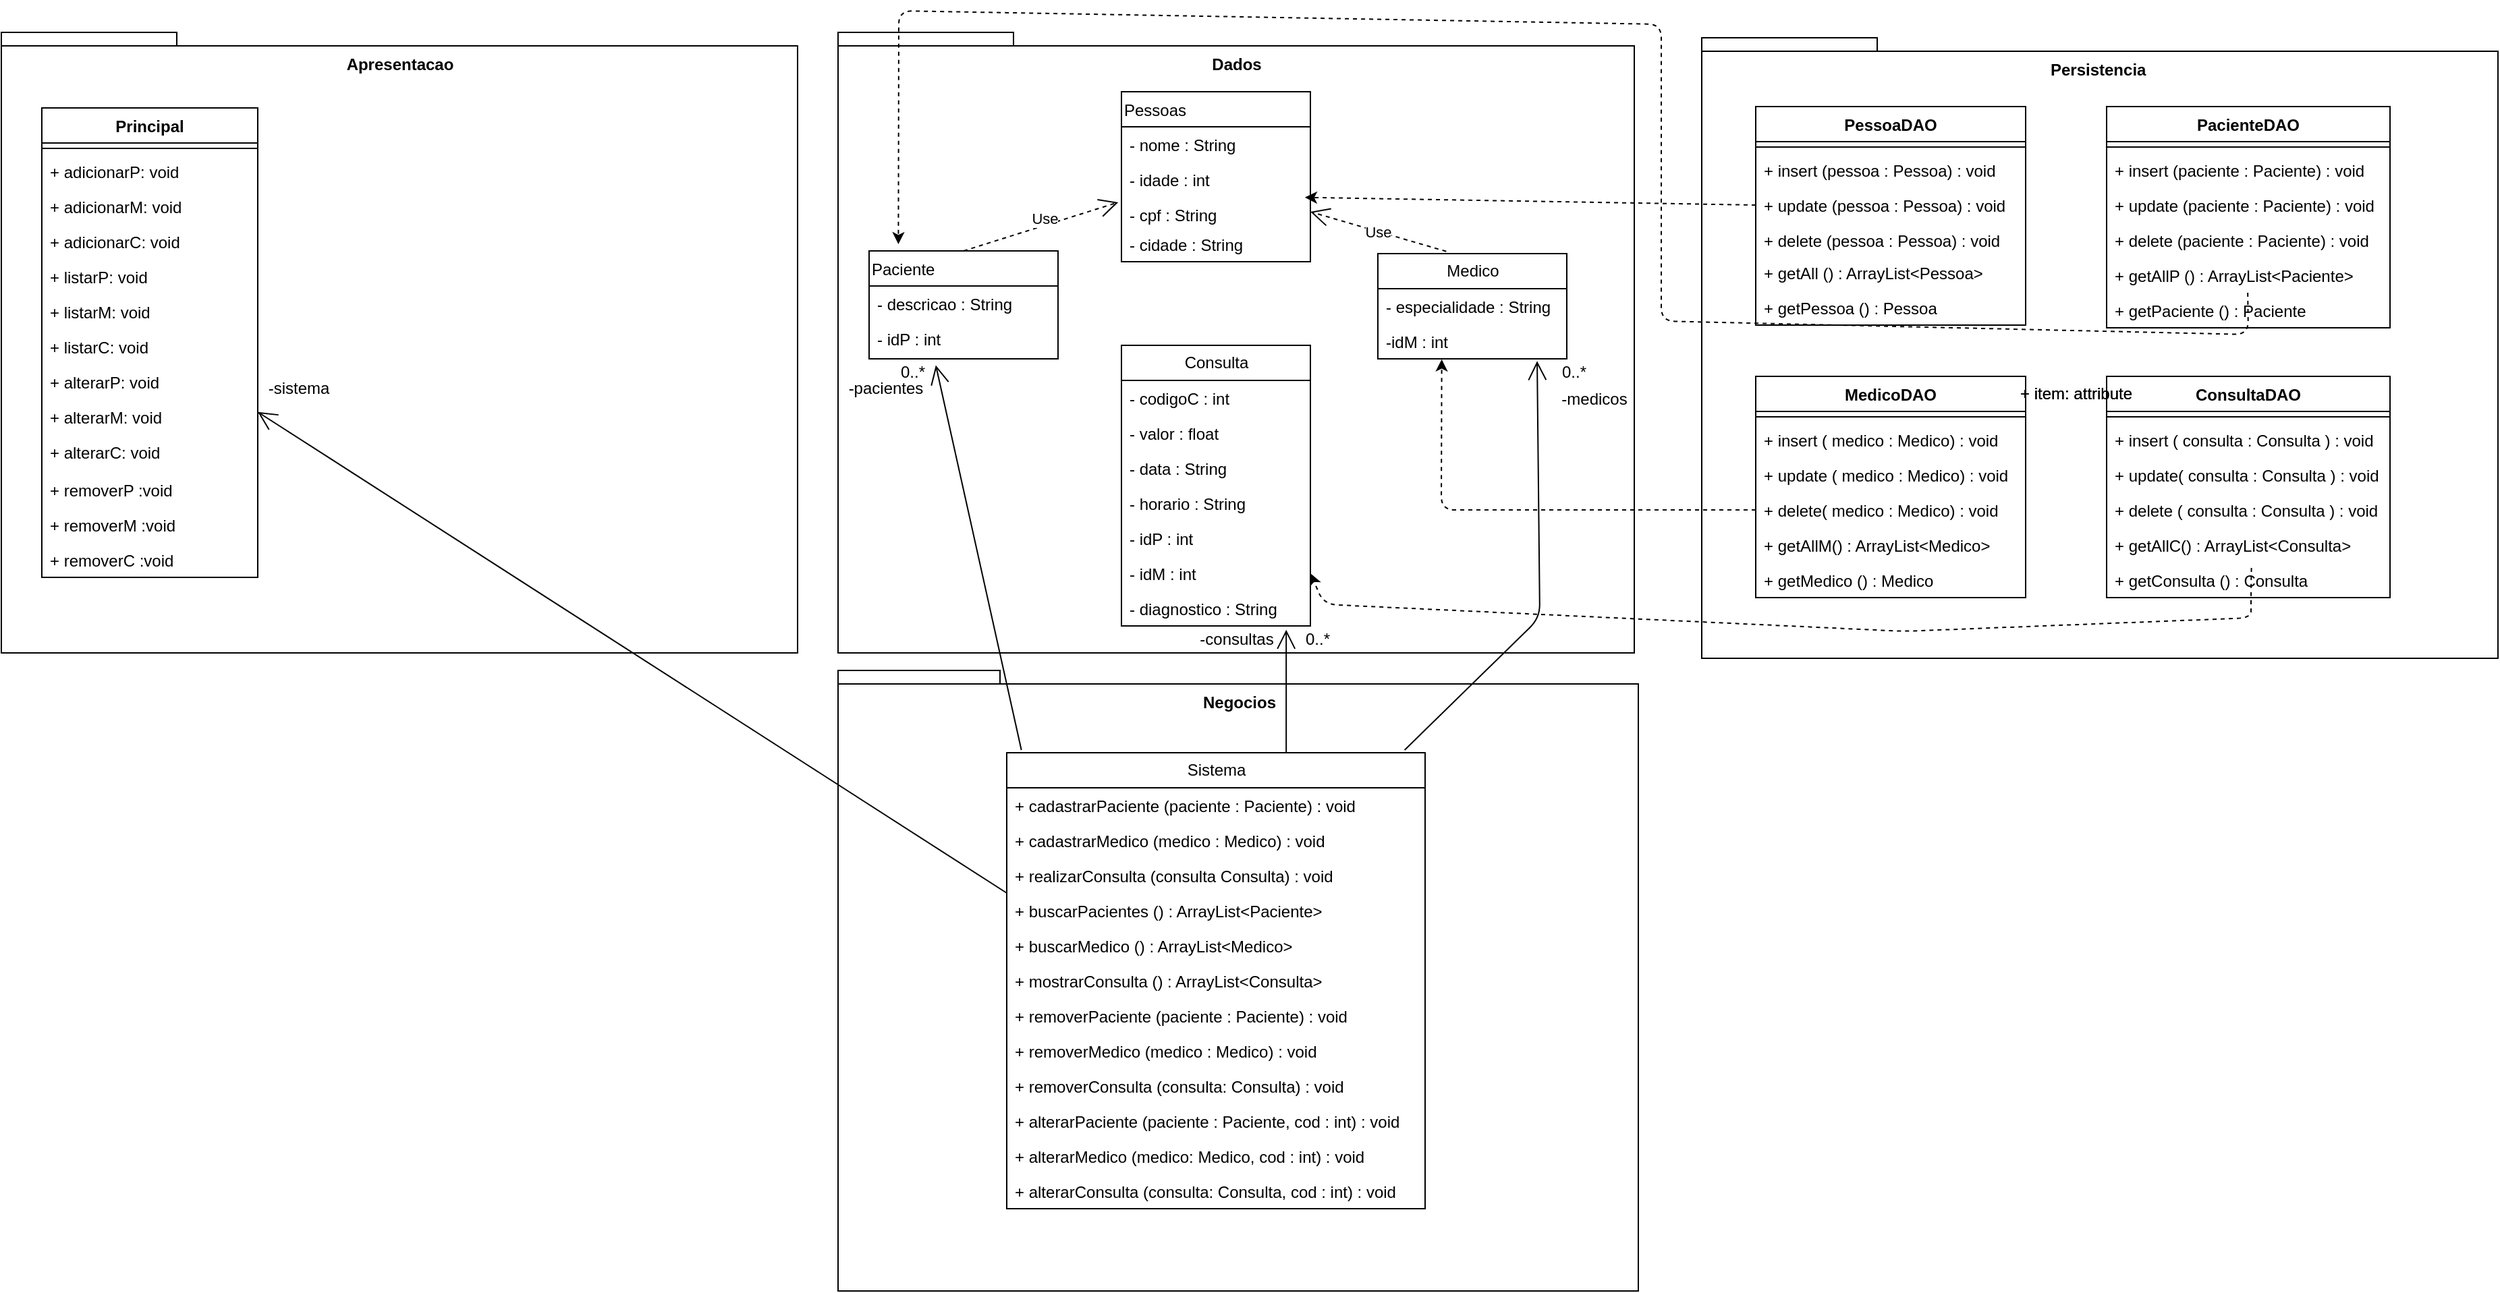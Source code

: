 <mxfile version="13.6.0" type="github">
  <diagram id="C5RBs43oDa-KdzZeNtuy" name="Page-1">
    <mxGraphModel dx="3609" dy="2272" grid="1" gridSize="10" guides="1" tooltips="1" connect="1" arrows="1" fold="1" page="1" pageScale="1" pageWidth="827" pageHeight="1169" math="0" shadow="0">
      <root>
        <mxCell id="WIyWlLk6GJQsqaUBKTNV-0" />
        <mxCell id="WIyWlLk6GJQsqaUBKTNV-1" parent="WIyWlLk6GJQsqaUBKTNV-0" />
        <mxCell id="v1RKLjTQbKLcgLYHgIqZ-0" value="Persistencia&amp;nbsp;" style="shape=folder;fontStyle=1;spacingTop=10;tabWidth=130;tabHeight=10;tabPosition=left;labelPosition=center;verticalLabelPosition=middle;align=center;verticalAlign=top;textDirection=ltr;html=1;" vertex="1" parent="WIyWlLk6GJQsqaUBKTNV-1">
          <mxGeometry x="-350" y="-1130" width="590" height="460" as="geometry" />
        </mxCell>
        <mxCell id="v1RKLjTQbKLcgLYHgIqZ-1" value="&lt;div&gt;&lt;span&gt;Apresentacao&lt;/span&gt;&lt;/div&gt;" style="shape=folder;fontStyle=1;spacingTop=10;tabWidth=130;tabHeight=10;tabPosition=left;labelPosition=center;verticalLabelPosition=middle;align=center;verticalAlign=top;textDirection=ltr;html=1;" vertex="1" parent="WIyWlLk6GJQsqaUBKTNV-1">
          <mxGeometry x="-1610" y="-1134" width="590" height="460" as="geometry" />
        </mxCell>
        <mxCell id="9aMHDprkIO95SvwNTu-h-10" value="&lt;div&gt;&lt;span&gt;Dados&lt;/span&gt;&lt;/div&gt;" style="shape=folder;fontStyle=1;spacingTop=10;tabWidth=130;tabHeight=10;tabPosition=left;labelPosition=center;verticalLabelPosition=middle;align=center;verticalAlign=top;textDirection=ltr;html=1;" parent="WIyWlLk6GJQsqaUBKTNV-1" vertex="1">
          <mxGeometry x="-990" y="-1134" width="590" height="460" as="geometry" />
        </mxCell>
        <mxCell id="9aMHDprkIO95SvwNTu-h-35" value="Use" style="endArrow=open;endSize=12;dashed=1;html=1;verticalAlign=top;entryX=-0.017;entryY=0.18;entryDx=0;entryDy=0;entryPerimeter=0;exitX=0.5;exitY=0;exitDx=0;exitDy=0;" parent="WIyWlLk6GJQsqaUBKTNV-1" source="9aMHDprkIO95SvwNTu-h-27" target="9aMHDprkIO95SvwNTu-h-15" edge="1">
          <mxGeometry x="0.141" y="17" width="160" relative="1" as="geometry">
            <mxPoint x="-530" y="-950" as="sourcePoint" />
            <mxPoint x="-690" y="-950" as="targetPoint" />
            <mxPoint as="offset" />
          </mxGeometry>
        </mxCell>
        <mxCell id="9aMHDprkIO95SvwNTu-h-40" value="Use" style="endArrow=open;endSize=12;dashed=1;html=1;exitX=0.362;exitY=-0.021;exitDx=0;exitDy=0;exitPerimeter=0;entryX=1;entryY=0.5;entryDx=0;entryDy=0;" parent="WIyWlLk6GJQsqaUBKTNV-1" source="9aMHDprkIO95SvwNTu-h-36" target="9aMHDprkIO95SvwNTu-h-15" edge="1">
          <mxGeometry width="160" relative="1" as="geometry">
            <mxPoint x="-690" y="-870" as="sourcePoint" />
            <mxPoint x="-530" y="-870" as="targetPoint" />
          </mxGeometry>
        </mxCell>
        <mxCell id="9aMHDprkIO95SvwNTu-h-56" value="Negocios" style="shape=folder;fontStyle=1;spacingTop=10;tabWidth=120;tabHeight=10;tabPosition=left;html=1;align=center;verticalAlign=top;" parent="WIyWlLk6GJQsqaUBKTNV-1" vertex="1">
          <mxGeometry x="-990" y="-661" width="593" height="460" as="geometry" />
        </mxCell>
        <mxCell id="9aMHDprkIO95SvwNTu-h-12" value="Pessoas" style="swimlane;fontStyle=0;childLayout=stackLayout;horizontal=1;startSize=26;fillColor=none;horizontalStack=0;resizeParent=1;resizeParentMax=0;resizeLast=0;collapsible=1;marginBottom=0;align=left;html=1;verticalAlign=top;" parent="WIyWlLk6GJQsqaUBKTNV-1" vertex="1">
          <mxGeometry x="-780" y="-1090" width="140" height="126" as="geometry" />
        </mxCell>
        <mxCell id="9aMHDprkIO95SvwNTu-h-13" value="- nome : String" style="text;strokeColor=none;fillColor=none;align=left;verticalAlign=top;spacingLeft=4;spacingRight=4;overflow=hidden;rotatable=0;points=[[0,0.5],[1,0.5]];portConstraint=eastwest;" parent="9aMHDprkIO95SvwNTu-h-12" vertex="1">
          <mxGeometry y="26" width="140" height="26" as="geometry" />
        </mxCell>
        <mxCell id="9aMHDprkIO95SvwNTu-h-14" value="- idade : int" style="text;strokeColor=none;fillColor=none;align=left;verticalAlign=top;spacingLeft=4;spacingRight=4;overflow=hidden;rotatable=0;points=[[0,0.5],[1,0.5]];portConstraint=eastwest;" parent="9aMHDprkIO95SvwNTu-h-12" vertex="1">
          <mxGeometry y="52" width="140" height="26" as="geometry" />
        </mxCell>
        <mxCell id="9aMHDprkIO95SvwNTu-h-15" value="- cpf : String&#xa;" style="text;strokeColor=none;fillColor=none;align=left;verticalAlign=top;spacingLeft=4;spacingRight=4;overflow=hidden;rotatable=0;points=[[0,0.5],[1,0.5]];portConstraint=eastwest;" parent="9aMHDprkIO95SvwNTu-h-12" vertex="1">
          <mxGeometry y="78" width="140" height="22" as="geometry" />
        </mxCell>
        <mxCell id="9aMHDprkIO95SvwNTu-h-22" value="- cidade : String" style="text;strokeColor=none;fillColor=none;align=left;verticalAlign=top;spacingLeft=4;spacingRight=4;overflow=hidden;rotatable=0;points=[[0,0.5],[1,0.5]];portConstraint=eastwest;html=1;" parent="9aMHDprkIO95SvwNTu-h-12" vertex="1">
          <mxGeometry y="100" width="140" height="26" as="geometry" />
        </mxCell>
        <mxCell id="9aMHDprkIO95SvwNTu-h-27" value="Paciente" style="swimlane;fontStyle=0;childLayout=stackLayout;horizontal=1;startSize=26;fillColor=none;horizontalStack=0;resizeParent=1;resizeParentMax=0;resizeLast=0;collapsible=1;marginBottom=0;align=left;html=1;verticalAlign=top;" parent="WIyWlLk6GJQsqaUBKTNV-1" vertex="1">
          <mxGeometry x="-967" y="-972" width="140" height="80" as="geometry" />
        </mxCell>
        <mxCell id="9aMHDprkIO95SvwNTu-h-28" value="- descricao : String" style="text;strokeColor=none;fillColor=none;align=left;verticalAlign=top;spacingLeft=4;spacingRight=4;overflow=hidden;rotatable=0;points=[[0,0.5],[1,0.5]];portConstraint=eastwest;" parent="9aMHDprkIO95SvwNTu-h-27" vertex="1">
          <mxGeometry y="26" width="140" height="26" as="geometry" />
        </mxCell>
        <mxCell id="9aMHDprkIO95SvwNTu-h-29" value="- idP : int" style="text;strokeColor=none;fillColor=none;align=left;verticalAlign=top;spacingLeft=4;spacingRight=4;overflow=hidden;rotatable=0;points=[[0,0.5],[1,0.5]];portConstraint=eastwest;" parent="9aMHDprkIO95SvwNTu-h-27" vertex="1">
          <mxGeometry y="52" width="140" height="28" as="geometry" />
        </mxCell>
        <mxCell id="9aMHDprkIO95SvwNTu-h-36" value="Medico" style="swimlane;fontStyle=0;childLayout=stackLayout;horizontal=1;startSize=26;fillColor=none;horizontalStack=0;resizeParent=1;resizeParentMax=0;resizeLast=0;collapsible=1;marginBottom=0;align=center;html=1;" parent="WIyWlLk6GJQsqaUBKTNV-1" vertex="1">
          <mxGeometry x="-590" y="-970" width="140" height="78" as="geometry" />
        </mxCell>
        <mxCell id="9aMHDprkIO95SvwNTu-h-37" value="- especialidade : String" style="text;strokeColor=none;fillColor=none;align=left;verticalAlign=top;spacingLeft=4;spacingRight=4;overflow=hidden;rotatable=0;points=[[0,0.5],[1,0.5]];portConstraint=eastwest;" parent="9aMHDprkIO95SvwNTu-h-36" vertex="1">
          <mxGeometry y="26" width="140" height="26" as="geometry" />
        </mxCell>
        <mxCell id="9aMHDprkIO95SvwNTu-h-38" value="-idM : int" style="text;strokeColor=none;fillColor=none;align=left;verticalAlign=top;spacingLeft=4;spacingRight=4;overflow=hidden;rotatable=0;points=[[0,0.5],[1,0.5]];portConstraint=eastwest;" parent="9aMHDprkIO95SvwNTu-h-36" vertex="1">
          <mxGeometry y="52" width="140" height="26" as="geometry" />
        </mxCell>
        <mxCell id="9aMHDprkIO95SvwNTu-h-88" value="" style="endArrow=open;endFill=1;endSize=12;html=1;strokeWidth=1;startArrow=none;startFill=0;exitX=0.668;exitY=0;exitDx=0;exitDy=0;exitPerimeter=0;entryX=0.872;entryY=1.109;entryDx=0;entryDy=0;entryPerimeter=0;" parent="WIyWlLk6GJQsqaUBKTNV-1" source="9aMHDprkIO95SvwNTu-h-64" target="9aMHDprkIO95SvwNTu-h-44" edge="1">
          <mxGeometry width="160" relative="1" as="geometry">
            <mxPoint x="-640" y="-550" as="sourcePoint" />
            <mxPoint x="-480" y="-550" as="targetPoint" />
          </mxGeometry>
        </mxCell>
        <mxCell id="9aMHDprkIO95SvwNTu-h-89" value="0..*" style="text;html=1;align=center;verticalAlign=middle;resizable=0;points=[];autosize=1;" parent="WIyWlLk6GJQsqaUBKTNV-1" vertex="1">
          <mxGeometry x="-650" y="-694" width="30" height="20" as="geometry" />
        </mxCell>
        <mxCell id="9aMHDprkIO95SvwNTu-h-90" value="" style="endArrow=open;endFill=1;endSize=12;html=1;strokeWidth=1;startArrow=none;startFill=0;exitX=0.951;exitY=-0.006;exitDx=0;exitDy=0;exitPerimeter=0;entryX=0.843;entryY=1.062;entryDx=0;entryDy=0;entryPerimeter=0;" parent="WIyWlLk6GJQsqaUBKTNV-1" source="9aMHDprkIO95SvwNTu-h-64" target="9aMHDprkIO95SvwNTu-h-38" edge="1">
          <mxGeometry width="160" relative="1" as="geometry">
            <mxPoint x="-647.92" y="-520" as="sourcePoint" />
            <mxPoint x="-520" y="-780" as="targetPoint" />
            <Array as="points">
              <mxPoint x="-470" y="-700" />
            </Array>
          </mxGeometry>
        </mxCell>
        <mxCell id="9aMHDprkIO95SvwNTu-h-91" value="0..*" style="text;html=1;align=center;verticalAlign=middle;resizable=0;points=[];autosize=1;" parent="WIyWlLk6GJQsqaUBKTNV-1" vertex="1">
          <mxGeometry x="-460" y="-892" width="30" height="20" as="geometry" />
        </mxCell>
        <mxCell id="9aMHDprkIO95SvwNTu-h-92" value="" style="endArrow=open;endFill=1;endSize=12;html=1;strokeWidth=1;startArrow=none;startFill=0;exitX=0.035;exitY=-0.006;exitDx=0;exitDy=0;exitPerimeter=0;entryX=0.353;entryY=1.169;entryDx=0;entryDy=0;entryPerimeter=0;" parent="WIyWlLk6GJQsqaUBKTNV-1" source="9aMHDprkIO95SvwNTu-h-64" target="9aMHDprkIO95SvwNTu-h-29" edge="1">
          <mxGeometry width="160" relative="1" as="geometry">
            <mxPoint x="-560.19" y="-522.028" as="sourcePoint" />
            <mxPoint x="-461.98" y="-880.388" as="targetPoint" />
            <Array as="points" />
          </mxGeometry>
        </mxCell>
        <mxCell id="9aMHDprkIO95SvwNTu-h-93" value="0..*" style="text;html=1;align=center;verticalAlign=middle;resizable=0;points=[];autosize=1;" parent="WIyWlLk6GJQsqaUBKTNV-1" vertex="1">
          <mxGeometry x="-950" y="-892" width="30" height="20" as="geometry" />
        </mxCell>
        <mxCell id="9aMHDprkIO95SvwNTu-h-94" value="-medicos" style="text;html=1;align=center;verticalAlign=middle;resizable=0;points=[];autosize=1;rotation=0;" parent="WIyWlLk6GJQsqaUBKTNV-1" vertex="1">
          <mxGeometry x="-460" y="-872" width="60" height="20" as="geometry" />
        </mxCell>
        <mxCell id="9aMHDprkIO95SvwNTu-h-95" value="-pacientes" style="text;html=1;align=center;verticalAlign=middle;resizable=0;points=[];autosize=1;" parent="WIyWlLk6GJQsqaUBKTNV-1" vertex="1">
          <mxGeometry x="-990" y="-880" width="70" height="20" as="geometry" />
        </mxCell>
        <mxCell id="9aMHDprkIO95SvwNTu-h-96" value="-consultas" style="text;html=1;align=center;verticalAlign=middle;resizable=0;points=[];autosize=1;" parent="WIyWlLk6GJQsqaUBKTNV-1" vertex="1">
          <mxGeometry x="-730" y="-694" width="70" height="20" as="geometry" />
        </mxCell>
        <mxCell id="9aMHDprkIO95SvwNTu-h-64" value="Sistema" style="swimlane;fontStyle=0;childLayout=stackLayout;horizontal=1;startSize=26;fillColor=none;horizontalStack=0;resizeParent=1;resizeParentMax=0;resizeLast=0;collapsible=1;marginBottom=0;align=center;html=1;" parent="WIyWlLk6GJQsqaUBKTNV-1" vertex="1">
          <mxGeometry x="-865" y="-600" width="310" height="338" as="geometry" />
        </mxCell>
        <mxCell id="v1RKLjTQbKLcgLYHgIqZ-6" value="" style="endArrow=open;endFill=1;endSize=12;html=1;strokeWidth=1;startArrow=none;startFill=0;exitX=0.035;exitY=-0.006;exitDx=0;exitDy=0;exitPerimeter=0;" edge="1" parent="9aMHDprkIO95SvwNTu-h-64" target="v1RKLjTQbKLcgLYHgIqZ-2">
          <mxGeometry width="160" relative="1" as="geometry">
            <mxPoint x="-1.137e-13" y="104.002" as="sourcePoint" />
            <mxPoint x="-63.43" y="-181.238" as="targetPoint" />
            <Array as="points" />
          </mxGeometry>
        </mxCell>
        <mxCell id="9aMHDprkIO95SvwNTu-h-65" value="+ cadastrarPaciente (paciente : Paciente) : void" style="text;strokeColor=none;fillColor=none;align=left;verticalAlign=top;spacingLeft=4;spacingRight=4;overflow=hidden;rotatable=0;points=[[0,0.5],[1,0.5]];portConstraint=eastwest;" parent="9aMHDprkIO95SvwNTu-h-64" vertex="1">
          <mxGeometry y="26" width="310" height="26" as="geometry" />
        </mxCell>
        <mxCell id="9aMHDprkIO95SvwNTu-h-66" value="+ cadastrarMedico (medico : Medico) : void" style="text;strokeColor=none;fillColor=none;align=left;verticalAlign=top;spacingLeft=4;spacingRight=4;overflow=hidden;rotatable=0;points=[[0,0.5],[1,0.5]];portConstraint=eastwest;" parent="9aMHDprkIO95SvwNTu-h-64" vertex="1">
          <mxGeometry y="52" width="310" height="26" as="geometry" />
        </mxCell>
        <mxCell id="9aMHDprkIO95SvwNTu-h-67" value="+ realizarConsulta (consulta Consulta) : void" style="text;strokeColor=none;fillColor=none;align=left;verticalAlign=top;spacingLeft=4;spacingRight=4;overflow=hidden;rotatable=0;points=[[0,0.5],[1,0.5]];portConstraint=eastwest;" parent="9aMHDprkIO95SvwNTu-h-64" vertex="1">
          <mxGeometry y="78" width="310" height="26" as="geometry" />
        </mxCell>
        <mxCell id="9aMHDprkIO95SvwNTu-h-72" value="+ buscarPacientes () : ArrayList&amp;lt;Paciente&amp;gt;" style="text;strokeColor=none;fillColor=none;align=left;verticalAlign=top;spacingLeft=4;spacingRight=4;overflow=hidden;rotatable=0;points=[[0,0.5],[1,0.5]];portConstraint=eastwest;html=1;" parent="9aMHDprkIO95SvwNTu-h-64" vertex="1">
          <mxGeometry y="104" width="310" height="26" as="geometry" />
        </mxCell>
        <mxCell id="9aMHDprkIO95SvwNTu-h-73" value="+ buscarMedico () : ArrayList&amp;lt;Medico&amp;gt;" style="text;strokeColor=none;fillColor=none;align=left;verticalAlign=top;spacingLeft=4;spacingRight=4;overflow=hidden;rotatable=0;points=[[0,0.5],[1,0.5]];portConstraint=eastwest;html=1;" parent="9aMHDprkIO95SvwNTu-h-64" vertex="1">
          <mxGeometry y="130" width="310" height="26" as="geometry" />
        </mxCell>
        <mxCell id="9aMHDprkIO95SvwNTu-h-74" value="+ mostrarConsulta () : ArrayList&amp;lt;Consulta&amp;gt;" style="text;strokeColor=none;fillColor=none;align=left;verticalAlign=top;spacingLeft=4;spacingRight=4;overflow=hidden;rotatable=0;points=[[0,0.5],[1,0.5]];portConstraint=eastwest;html=1;" parent="9aMHDprkIO95SvwNTu-h-64" vertex="1">
          <mxGeometry y="156" width="310" height="26" as="geometry" />
        </mxCell>
        <mxCell id="9aMHDprkIO95SvwNTu-h-75" value="+ removerPaciente (paciente : Paciente) : void" style="text;strokeColor=none;fillColor=none;align=left;verticalAlign=top;spacingLeft=4;spacingRight=4;overflow=hidden;rotatable=0;points=[[0,0.5],[1,0.5]];portConstraint=eastwest;html=1;" parent="9aMHDprkIO95SvwNTu-h-64" vertex="1">
          <mxGeometry y="182" width="310" height="26" as="geometry" />
        </mxCell>
        <mxCell id="9aMHDprkIO95SvwNTu-h-76" value="+ removerMedico (medico : Medico) : void" style="text;strokeColor=none;fillColor=none;align=left;verticalAlign=top;spacingLeft=4;spacingRight=4;overflow=hidden;rotatable=0;points=[[0,0.5],[1,0.5]];portConstraint=eastwest;html=1;" parent="9aMHDprkIO95SvwNTu-h-64" vertex="1">
          <mxGeometry y="208" width="310" height="26" as="geometry" />
        </mxCell>
        <mxCell id="9aMHDprkIO95SvwNTu-h-77" value="+ removerConsulta (consulta: Consulta) : void" style="text;strokeColor=none;fillColor=none;align=left;verticalAlign=top;spacingLeft=4;spacingRight=4;overflow=hidden;rotatable=0;points=[[0,0.5],[1,0.5]];portConstraint=eastwest;html=1;" parent="9aMHDprkIO95SvwNTu-h-64" vertex="1">
          <mxGeometry y="234" width="310" height="26" as="geometry" />
        </mxCell>
        <mxCell id="9aMHDprkIO95SvwNTu-h-78" value="+ alterarPaciente (paciente : Paciente, cod : int) : void" style="text;strokeColor=none;fillColor=none;align=left;verticalAlign=top;spacingLeft=4;spacingRight=4;overflow=hidden;rotatable=0;points=[[0,0.5],[1,0.5]];portConstraint=eastwest;html=1;" parent="9aMHDprkIO95SvwNTu-h-64" vertex="1">
          <mxGeometry y="260" width="310" height="26" as="geometry" />
        </mxCell>
        <mxCell id="9aMHDprkIO95SvwNTu-h-79" value="+ alterarMedico (medico: Medico, cod : int) : void" style="text;strokeColor=none;fillColor=none;align=left;verticalAlign=top;spacingLeft=4;spacingRight=4;overflow=hidden;rotatable=0;points=[[0,0.5],[1,0.5]];portConstraint=eastwest;html=1;" parent="9aMHDprkIO95SvwNTu-h-64" vertex="1">
          <mxGeometry y="286" width="310" height="26" as="geometry" />
        </mxCell>
        <mxCell id="9aMHDprkIO95SvwNTu-h-80" value="+ alterarConsulta (consulta: Consulta, cod : int) : void" style="text;strokeColor=none;fillColor=none;align=left;verticalAlign=top;spacingLeft=4;spacingRight=4;overflow=hidden;rotatable=0;points=[[0,0.5],[1,0.5]];portConstraint=eastwest;html=1;" parent="9aMHDprkIO95SvwNTu-h-64" vertex="1">
          <mxGeometry y="312" width="310" height="26" as="geometry" />
        </mxCell>
        <mxCell id="9aMHDprkIO95SvwNTu-h-41" value="Consulta" style="swimlane;fontStyle=0;childLayout=stackLayout;horizontal=1;startSize=26;fillColor=none;horizontalStack=0;resizeParent=1;resizeParentMax=0;resizeLast=0;collapsible=1;marginBottom=0;align=center;html=1;" parent="WIyWlLk6GJQsqaUBKTNV-1" vertex="1">
          <mxGeometry x="-780" y="-902" width="140" height="208" as="geometry" />
        </mxCell>
        <mxCell id="9aMHDprkIO95SvwNTu-h-42" value="- codigoC : int" style="text;strokeColor=none;fillColor=none;align=left;verticalAlign=top;spacingLeft=4;spacingRight=4;overflow=hidden;rotatable=0;points=[[0,0.5],[1,0.5]];portConstraint=eastwest;" parent="9aMHDprkIO95SvwNTu-h-41" vertex="1">
          <mxGeometry y="26" width="140" height="26" as="geometry" />
        </mxCell>
        <mxCell id="9aMHDprkIO95SvwNTu-h-43" value="- valor : float" style="text;strokeColor=none;fillColor=none;align=left;verticalAlign=top;spacingLeft=4;spacingRight=4;overflow=hidden;rotatable=0;points=[[0,0.5],[1,0.5]];portConstraint=eastwest;" parent="9aMHDprkIO95SvwNTu-h-41" vertex="1">
          <mxGeometry y="52" width="140" height="26" as="geometry" />
        </mxCell>
        <mxCell id="9aMHDprkIO95SvwNTu-h-46" value="- data : String" style="text;strokeColor=none;fillColor=none;align=left;verticalAlign=top;spacingLeft=4;spacingRight=4;overflow=hidden;rotatable=0;points=[[0,0.5],[1,0.5]];portConstraint=eastwest;html=1;" parent="9aMHDprkIO95SvwNTu-h-41" vertex="1">
          <mxGeometry y="78" width="140" height="26" as="geometry" />
        </mxCell>
        <mxCell id="9aMHDprkIO95SvwNTu-h-45" value="- horario : String" style="text;strokeColor=none;fillColor=none;align=left;verticalAlign=top;spacingLeft=4;spacingRight=4;overflow=hidden;rotatable=0;points=[[0,0.5],[1,0.5]];portConstraint=eastwest;html=1;" parent="9aMHDprkIO95SvwNTu-h-41" vertex="1">
          <mxGeometry y="104" width="140" height="26" as="geometry" />
        </mxCell>
        <mxCell id="Fz55gDkYJqrhlHeCoKfp-0" value="- idP : int" style="text;strokeColor=none;fillColor=none;align=left;verticalAlign=top;spacingLeft=4;spacingRight=4;overflow=hidden;rotatable=0;points=[[0,0.5],[1,0.5]];portConstraint=eastwest;" parent="9aMHDprkIO95SvwNTu-h-41" vertex="1">
          <mxGeometry y="130" width="140" height="26" as="geometry" />
        </mxCell>
        <mxCell id="Fz55gDkYJqrhlHeCoKfp-1" value="- idM : int" style="text;strokeColor=none;fillColor=none;align=left;verticalAlign=top;spacingLeft=4;spacingRight=4;overflow=hidden;rotatable=0;points=[[0,0.5],[1,0.5]];portConstraint=eastwest;" parent="9aMHDprkIO95SvwNTu-h-41" vertex="1">
          <mxGeometry y="156" width="140" height="26" as="geometry" />
        </mxCell>
        <mxCell id="9aMHDprkIO95SvwNTu-h-44" value="- diagnostico : String" style="text;strokeColor=none;fillColor=none;align=left;verticalAlign=top;spacingLeft=4;spacingRight=4;overflow=hidden;rotatable=0;points=[[0,0.5],[1,0.5]];portConstraint=eastwest;" parent="9aMHDprkIO95SvwNTu-h-41" vertex="1">
          <mxGeometry y="182" width="140" height="26" as="geometry" />
        </mxCell>
        <mxCell id="v1RKLjTQbKLcgLYHgIqZ-7" value="-sistema" style="text;html=1;align=center;verticalAlign=middle;resizable=0;points=[];autosize=1;" vertex="1" parent="WIyWlLk6GJQsqaUBKTNV-1">
          <mxGeometry x="-1420" y="-880" width="60" height="20" as="geometry" />
        </mxCell>
        <mxCell id="v1RKLjTQbKLcgLYHgIqZ-2" value="Principal" style="swimlane;fontStyle=1;align=center;verticalAlign=top;childLayout=stackLayout;horizontal=1;startSize=26;horizontalStack=0;resizeParent=1;resizeParentMax=0;resizeLast=0;collapsible=1;marginBottom=0;" vertex="1" parent="WIyWlLk6GJQsqaUBKTNV-1">
          <mxGeometry x="-1580" y="-1078" width="160" height="348" as="geometry" />
        </mxCell>
        <mxCell id="v1RKLjTQbKLcgLYHgIqZ-4" value="" style="line;strokeWidth=1;fillColor=none;align=left;verticalAlign=middle;spacingTop=-1;spacingLeft=3;spacingRight=3;rotatable=0;labelPosition=right;points=[];portConstraint=eastwest;" vertex="1" parent="v1RKLjTQbKLcgLYHgIqZ-2">
          <mxGeometry y="26" width="160" height="8" as="geometry" />
        </mxCell>
        <mxCell id="v1RKLjTQbKLcgLYHgIqZ-5" value="+ adicionarP: void&#xa;" style="text;strokeColor=none;fillColor=none;align=left;verticalAlign=top;spacingLeft=4;spacingRight=4;overflow=hidden;rotatable=0;points=[[0,0.5],[1,0.5]];portConstraint=eastwest;" vertex="1" parent="v1RKLjTQbKLcgLYHgIqZ-2">
          <mxGeometry y="34" width="160" height="26" as="geometry" />
        </mxCell>
        <mxCell id="v1RKLjTQbKLcgLYHgIqZ-12" value="+ adicionarM: void&#xa;" style="text;strokeColor=none;fillColor=none;align=left;verticalAlign=top;spacingLeft=4;spacingRight=4;overflow=hidden;rotatable=0;points=[[0,0.5],[1,0.5]];portConstraint=eastwest;" vertex="1" parent="v1RKLjTQbKLcgLYHgIqZ-2">
          <mxGeometry y="60" width="160" height="26" as="geometry" />
        </mxCell>
        <mxCell id="v1RKLjTQbKLcgLYHgIqZ-13" value="+ adicionarC: void&#xa;" style="text;strokeColor=none;fillColor=none;align=left;verticalAlign=top;spacingLeft=4;spacingRight=4;overflow=hidden;rotatable=0;points=[[0,0.5],[1,0.5]];portConstraint=eastwest;" vertex="1" parent="v1RKLjTQbKLcgLYHgIqZ-2">
          <mxGeometry y="86" width="160" height="26" as="geometry" />
        </mxCell>
        <mxCell id="v1RKLjTQbKLcgLYHgIqZ-11" value="+ listarP: void" style="text;strokeColor=none;fillColor=none;align=left;verticalAlign=top;spacingLeft=4;spacingRight=4;overflow=hidden;rotatable=0;points=[[0,0.5],[1,0.5]];portConstraint=eastwest;" vertex="1" parent="v1RKLjTQbKLcgLYHgIqZ-2">
          <mxGeometry y="112" width="160" height="26" as="geometry" />
        </mxCell>
        <mxCell id="v1RKLjTQbKLcgLYHgIqZ-14" value="+ listarM: void" style="text;strokeColor=none;fillColor=none;align=left;verticalAlign=top;spacingLeft=4;spacingRight=4;overflow=hidden;rotatable=0;points=[[0,0.5],[1,0.5]];portConstraint=eastwest;" vertex="1" parent="v1RKLjTQbKLcgLYHgIqZ-2">
          <mxGeometry y="138" width="160" height="26" as="geometry" />
        </mxCell>
        <mxCell id="v1RKLjTQbKLcgLYHgIqZ-15" value="+ listarC: void" style="text;strokeColor=none;fillColor=none;align=left;verticalAlign=top;spacingLeft=4;spacingRight=4;overflow=hidden;rotatable=0;points=[[0,0.5],[1,0.5]];portConstraint=eastwest;" vertex="1" parent="v1RKLjTQbKLcgLYHgIqZ-2">
          <mxGeometry y="164" width="160" height="26" as="geometry" />
        </mxCell>
        <mxCell id="v1RKLjTQbKLcgLYHgIqZ-10" value="+ alterarP: void" style="text;strokeColor=none;fillColor=none;align=left;verticalAlign=top;spacingLeft=4;spacingRight=4;overflow=hidden;rotatable=0;points=[[0,0.5],[1,0.5]];portConstraint=eastwest;" vertex="1" parent="v1RKLjTQbKLcgLYHgIqZ-2">
          <mxGeometry y="190" width="160" height="26" as="geometry" />
        </mxCell>
        <mxCell id="v1RKLjTQbKLcgLYHgIqZ-16" value="+ alterarM: void" style="text;strokeColor=none;fillColor=none;align=left;verticalAlign=top;spacingLeft=4;spacingRight=4;overflow=hidden;rotatable=0;points=[[0,0.5],[1,0.5]];portConstraint=eastwest;" vertex="1" parent="v1RKLjTQbKLcgLYHgIqZ-2">
          <mxGeometry y="216" width="160" height="26" as="geometry" />
        </mxCell>
        <mxCell id="v1RKLjTQbKLcgLYHgIqZ-17" value="+ alterarC: void" style="text;strokeColor=none;fillColor=none;align=left;verticalAlign=top;spacingLeft=4;spacingRight=4;overflow=hidden;rotatable=0;points=[[0,0.5],[1,0.5]];portConstraint=eastwest;" vertex="1" parent="v1RKLjTQbKLcgLYHgIqZ-2">
          <mxGeometry y="242" width="160" height="28" as="geometry" />
        </mxCell>
        <mxCell id="v1RKLjTQbKLcgLYHgIqZ-9" value="+ removerP :void" style="text;strokeColor=none;fillColor=none;align=left;verticalAlign=top;spacingLeft=4;spacingRight=4;overflow=hidden;rotatable=0;points=[[0,0.5],[1,0.5]];portConstraint=eastwest;" vertex="1" parent="v1RKLjTQbKLcgLYHgIqZ-2">
          <mxGeometry y="270" width="160" height="26" as="geometry" />
        </mxCell>
        <mxCell id="v1RKLjTQbKLcgLYHgIqZ-18" value="+ removerM :void" style="text;strokeColor=none;fillColor=none;align=left;verticalAlign=top;spacingLeft=4;spacingRight=4;overflow=hidden;rotatable=0;points=[[0,0.5],[1,0.5]];portConstraint=eastwest;" vertex="1" parent="v1RKLjTQbKLcgLYHgIqZ-2">
          <mxGeometry y="296" width="160" height="26" as="geometry" />
        </mxCell>
        <mxCell id="v1RKLjTQbKLcgLYHgIqZ-19" value="+ removerC :void" style="text;strokeColor=none;fillColor=none;align=left;verticalAlign=top;spacingLeft=4;spacingRight=4;overflow=hidden;rotatable=0;points=[[0,0.5],[1,0.5]];portConstraint=eastwest;" vertex="1" parent="v1RKLjTQbKLcgLYHgIqZ-2">
          <mxGeometry y="322" width="160" height="26" as="geometry" />
        </mxCell>
        <mxCell id="v1RKLjTQbKLcgLYHgIqZ-20" value="PessoaDAO" style="swimlane;fontStyle=1;align=center;verticalAlign=top;childLayout=stackLayout;horizontal=1;startSize=26;horizontalStack=0;resizeParent=1;resizeParentMax=0;resizeLast=0;collapsible=1;marginBottom=0;" vertex="1" parent="WIyWlLk6GJQsqaUBKTNV-1">
          <mxGeometry x="-310" y="-1079" width="200" height="162" as="geometry" />
        </mxCell>
        <mxCell id="v1RKLjTQbKLcgLYHgIqZ-22" value="" style="line;strokeWidth=1;fillColor=none;align=left;verticalAlign=middle;spacingTop=-1;spacingLeft=3;spacingRight=3;rotatable=0;labelPosition=right;points=[];portConstraint=eastwest;" vertex="1" parent="v1RKLjTQbKLcgLYHgIqZ-20">
          <mxGeometry y="26" width="200" height="8" as="geometry" />
        </mxCell>
        <mxCell id="v1RKLjTQbKLcgLYHgIqZ-23" value="+ insert (pessoa : Pessoa) : void" style="text;strokeColor=none;fillColor=none;align=left;verticalAlign=top;spacingLeft=4;spacingRight=4;overflow=hidden;rotatable=0;points=[[0,0.5],[1,0.5]];portConstraint=eastwest;" vertex="1" parent="v1RKLjTQbKLcgLYHgIqZ-20">
          <mxGeometry y="34" width="200" height="26" as="geometry" />
        </mxCell>
        <mxCell id="v1RKLjTQbKLcgLYHgIqZ-40" value="+ update (pessoa : Pessoa) : void" style="text;strokeColor=none;fillColor=none;align=left;verticalAlign=top;spacingLeft=4;spacingRight=4;overflow=hidden;rotatable=0;points=[[0,0.5],[1,0.5]];portConstraint=eastwest;" vertex="1" parent="v1RKLjTQbKLcgLYHgIqZ-20">
          <mxGeometry y="60" width="200" height="26" as="geometry" />
        </mxCell>
        <mxCell id="v1RKLjTQbKLcgLYHgIqZ-36" value="+ delete (pessoa : Pessoa) : void" style="text;strokeColor=none;fillColor=none;align=left;verticalAlign=top;spacingLeft=4;spacingRight=4;overflow=hidden;rotatable=0;points=[[0,0.5],[1,0.5]];portConstraint=eastwest;" vertex="1" parent="v1RKLjTQbKLcgLYHgIqZ-20">
          <mxGeometry y="86" width="200" height="24" as="geometry" />
        </mxCell>
        <mxCell id="v1RKLjTQbKLcgLYHgIqZ-44" value="+ getAll () : ArrayList&lt;Pessoa&gt;" style="text;strokeColor=none;fillColor=none;align=left;verticalAlign=top;spacingLeft=4;spacingRight=4;overflow=hidden;rotatable=0;points=[[0,0.5],[1,0.5]];portConstraint=eastwest;" vertex="1" parent="v1RKLjTQbKLcgLYHgIqZ-20">
          <mxGeometry y="110" width="200" height="26" as="geometry" />
        </mxCell>
        <mxCell id="v1RKLjTQbKLcgLYHgIqZ-61" value="+ getPessoa () : Pessoa" style="text;strokeColor=none;fillColor=none;align=left;verticalAlign=top;spacingLeft=4;spacingRight=4;overflow=hidden;rotatable=0;points=[[0,0.5],[1,0.5]];portConstraint=eastwest;" vertex="1" parent="v1RKLjTQbKLcgLYHgIqZ-20">
          <mxGeometry y="136" width="200" height="26" as="geometry" />
        </mxCell>
        <mxCell id="v1RKLjTQbKLcgLYHgIqZ-28" value="MedicoDAO" style="swimlane;fontStyle=1;align=center;verticalAlign=top;childLayout=stackLayout;horizontal=1;startSize=26;horizontalStack=0;resizeParent=1;resizeParentMax=0;resizeLast=0;collapsible=1;marginBottom=0;" vertex="1" parent="WIyWlLk6GJQsqaUBKTNV-1">
          <mxGeometry x="-310" y="-879" width="200" height="164" as="geometry" />
        </mxCell>
        <mxCell id="v1RKLjTQbKLcgLYHgIqZ-30" value="" style="line;strokeWidth=1;fillColor=none;align=left;verticalAlign=middle;spacingTop=-1;spacingLeft=3;spacingRight=3;rotatable=0;labelPosition=right;points=[];portConstraint=eastwest;" vertex="1" parent="v1RKLjTQbKLcgLYHgIqZ-28">
          <mxGeometry y="26" width="200" height="8" as="geometry" />
        </mxCell>
        <mxCell id="v1RKLjTQbKLcgLYHgIqZ-31" value="+ insert ( medico : Medico) : void" style="text;strokeColor=none;fillColor=none;align=left;verticalAlign=top;spacingLeft=4;spacingRight=4;overflow=hidden;rotatable=0;points=[[0,0.5],[1,0.5]];portConstraint=eastwest;" vertex="1" parent="v1RKLjTQbKLcgLYHgIqZ-28">
          <mxGeometry y="34" width="200" height="26" as="geometry" />
        </mxCell>
        <mxCell id="v1RKLjTQbKLcgLYHgIqZ-41" value="+ update ( medico : Medico) : void" style="text;strokeColor=none;fillColor=none;align=left;verticalAlign=top;spacingLeft=4;spacingRight=4;overflow=hidden;rotatable=0;points=[[0,0.5],[1,0.5]];portConstraint=eastwest;" vertex="1" parent="v1RKLjTQbKLcgLYHgIqZ-28">
          <mxGeometry y="60" width="200" height="26" as="geometry" />
        </mxCell>
        <mxCell id="v1RKLjTQbKLcgLYHgIqZ-38" value="+ delete( medico : Medico) : void" style="text;strokeColor=none;fillColor=none;align=left;verticalAlign=top;spacingLeft=4;spacingRight=4;overflow=hidden;rotatable=0;points=[[0,0.5],[1,0.5]];portConstraint=eastwest;" vertex="1" parent="v1RKLjTQbKLcgLYHgIqZ-28">
          <mxGeometry y="86" width="200" height="26" as="geometry" />
        </mxCell>
        <mxCell id="v1RKLjTQbKLcgLYHgIqZ-46" value="+ getAllM() : ArrayList&lt;Medico&gt;" style="text;strokeColor=none;fillColor=none;align=left;verticalAlign=top;spacingLeft=4;spacingRight=4;overflow=hidden;rotatable=0;points=[[0,0.5],[1,0.5]];portConstraint=eastwest;" vertex="1" parent="v1RKLjTQbKLcgLYHgIqZ-28">
          <mxGeometry y="112" width="200" height="26" as="geometry" />
        </mxCell>
        <mxCell id="v1RKLjTQbKLcgLYHgIqZ-63" value="+ getMedico () : Medico" style="text;strokeColor=none;fillColor=none;align=left;verticalAlign=top;spacingLeft=4;spacingRight=4;overflow=hidden;rotatable=0;points=[[0,0.5],[1,0.5]];portConstraint=eastwest;" vertex="1" parent="v1RKLjTQbKLcgLYHgIqZ-28">
          <mxGeometry y="138" width="200" height="26" as="geometry" />
        </mxCell>
        <mxCell id="v1RKLjTQbKLcgLYHgIqZ-24" value="PacienteDAO" style="swimlane;fontStyle=1;align=center;verticalAlign=top;childLayout=stackLayout;horizontal=1;startSize=26;horizontalStack=0;resizeParent=1;resizeParentMax=0;resizeLast=0;collapsible=1;marginBottom=0;" vertex="1" parent="WIyWlLk6GJQsqaUBKTNV-1">
          <mxGeometry x="-50" y="-1079" width="210" height="164" as="geometry" />
        </mxCell>
        <mxCell id="v1RKLjTQbKLcgLYHgIqZ-26" value="" style="line;strokeWidth=1;fillColor=none;align=left;verticalAlign=middle;spacingTop=-1;spacingLeft=3;spacingRight=3;rotatable=0;labelPosition=right;points=[];portConstraint=eastwest;" vertex="1" parent="v1RKLjTQbKLcgLYHgIqZ-24">
          <mxGeometry y="26" width="210" height="8" as="geometry" />
        </mxCell>
        <mxCell id="v1RKLjTQbKLcgLYHgIqZ-27" value="+ insert (paciente : Paciente) : void" style="text;strokeColor=none;fillColor=none;align=left;verticalAlign=top;spacingLeft=4;spacingRight=4;overflow=hidden;rotatable=0;points=[[0,0.5],[1,0.5]];portConstraint=eastwest;" vertex="1" parent="v1RKLjTQbKLcgLYHgIqZ-24">
          <mxGeometry y="34" width="210" height="26" as="geometry" />
        </mxCell>
        <mxCell id="v1RKLjTQbKLcgLYHgIqZ-43" value="+ update (paciente : Paciente) : void" style="text;strokeColor=none;fillColor=none;align=left;verticalAlign=top;spacingLeft=4;spacingRight=4;overflow=hidden;rotatable=0;points=[[0,0.5],[1,0.5]];portConstraint=eastwest;" vertex="1" parent="v1RKLjTQbKLcgLYHgIqZ-24">
          <mxGeometry y="60" width="210" height="26" as="geometry" />
        </mxCell>
        <mxCell id="v1RKLjTQbKLcgLYHgIqZ-37" value="+ delete (paciente : Paciente) : void" style="text;strokeColor=none;fillColor=none;align=left;verticalAlign=top;spacingLeft=4;spacingRight=4;overflow=hidden;rotatable=0;points=[[0,0.5],[1,0.5]];portConstraint=eastwest;" vertex="1" parent="v1RKLjTQbKLcgLYHgIqZ-24">
          <mxGeometry y="86" width="210" height="26" as="geometry" />
        </mxCell>
        <mxCell id="v1RKLjTQbKLcgLYHgIqZ-45" value="+ getAllP () : ArrayList&lt;Paciente&gt;" style="text;strokeColor=none;fillColor=none;align=left;verticalAlign=top;spacingLeft=4;spacingRight=4;overflow=hidden;rotatable=0;points=[[0,0.5],[1,0.5]];portConstraint=eastwest;" vertex="1" parent="v1RKLjTQbKLcgLYHgIqZ-24">
          <mxGeometry y="112" width="210" height="26" as="geometry" />
        </mxCell>
        <mxCell id="v1RKLjTQbKLcgLYHgIqZ-62" value="+ getPaciente () : Paciente" style="text;strokeColor=none;fillColor=none;align=left;verticalAlign=top;spacingLeft=4;spacingRight=4;overflow=hidden;rotatable=0;points=[[0,0.5],[1,0.5]];portConstraint=eastwest;" vertex="1" parent="v1RKLjTQbKLcgLYHgIqZ-24">
          <mxGeometry y="138" width="210" height="26" as="geometry" />
        </mxCell>
        <mxCell id="v1RKLjTQbKLcgLYHgIqZ-32" value="ConsultaDAO" style="swimlane;fontStyle=1;align=center;verticalAlign=top;childLayout=stackLayout;horizontal=1;startSize=26;horizontalStack=0;resizeParent=1;resizeParentMax=0;resizeLast=0;collapsible=1;marginBottom=0;" vertex="1" parent="WIyWlLk6GJQsqaUBKTNV-1">
          <mxGeometry x="-50" y="-879" width="210" height="164" as="geometry" />
        </mxCell>
        <mxCell id="v1RKLjTQbKLcgLYHgIqZ-34" value="" style="line;strokeWidth=1;fillColor=none;align=left;verticalAlign=middle;spacingTop=-1;spacingLeft=3;spacingRight=3;rotatable=0;labelPosition=right;points=[];portConstraint=eastwest;" vertex="1" parent="v1RKLjTQbKLcgLYHgIqZ-32">
          <mxGeometry y="26" width="210" height="8" as="geometry" />
        </mxCell>
        <mxCell id="v1RKLjTQbKLcgLYHgIqZ-35" value="+ insert ( consulta : Consulta ) : void" style="text;strokeColor=none;fillColor=none;align=left;verticalAlign=top;spacingLeft=4;spacingRight=4;overflow=hidden;rotatable=0;points=[[0,0.5],[1,0.5]];portConstraint=eastwest;" vertex="1" parent="v1RKLjTQbKLcgLYHgIqZ-32">
          <mxGeometry y="34" width="210" height="26" as="geometry" />
        </mxCell>
        <mxCell id="v1RKLjTQbKLcgLYHgIqZ-42" value="+ update( consulta : Consulta ) : void" style="text;strokeColor=none;fillColor=none;align=left;verticalAlign=top;spacingLeft=4;spacingRight=4;overflow=hidden;rotatable=0;points=[[0,0.5],[1,0.5]];portConstraint=eastwest;" vertex="1" parent="v1RKLjTQbKLcgLYHgIqZ-32">
          <mxGeometry y="60" width="210" height="26" as="geometry" />
        </mxCell>
        <mxCell id="v1RKLjTQbKLcgLYHgIqZ-39" value="+ delete ( consulta : Consulta ) : void" style="text;strokeColor=none;fillColor=none;align=left;verticalAlign=top;spacingLeft=4;spacingRight=4;overflow=hidden;rotatable=0;points=[[0,0.5],[1,0.5]];portConstraint=eastwest;" vertex="1" parent="v1RKLjTQbKLcgLYHgIqZ-32">
          <mxGeometry y="86" width="210" height="26" as="geometry" />
        </mxCell>
        <mxCell id="v1RKLjTQbKLcgLYHgIqZ-47" value="+ getAllC() : ArrayList&lt;Consulta&gt;" style="text;strokeColor=none;fillColor=none;align=left;verticalAlign=top;spacingLeft=4;spacingRight=4;overflow=hidden;rotatable=0;points=[[0,0.5],[1,0.5]];portConstraint=eastwest;" vertex="1" parent="v1RKLjTQbKLcgLYHgIqZ-32">
          <mxGeometry y="112" width="210" height="26" as="geometry" />
        </mxCell>
        <mxCell id="v1RKLjTQbKLcgLYHgIqZ-65" value="+ getConsulta () : Consulta" style="text;strokeColor=none;fillColor=none;align=left;verticalAlign=top;spacingLeft=4;spacingRight=4;overflow=hidden;rotatable=0;points=[[0,0.5],[1,0.5]];portConstraint=eastwest;" vertex="1" parent="v1RKLjTQbKLcgLYHgIqZ-32">
          <mxGeometry y="138" width="210" height="26" as="geometry" />
        </mxCell>
        <mxCell id="v1RKLjTQbKLcgLYHgIqZ-55" value="" style="endArrow=classic;html=1;exitX=0;exitY=0.5;exitDx=0;exitDy=0;entryX=0.338;entryY=1.013;entryDx=0;entryDy=0;entryPerimeter=0;dashed=1;" edge="1" parent="WIyWlLk6GJQsqaUBKTNV-1" source="v1RKLjTQbKLcgLYHgIqZ-38" target="9aMHDprkIO95SvwNTu-h-38">
          <mxGeometry width="50" height="50" relative="1" as="geometry">
            <mxPoint x="-130.08" y="-630.002" as="sourcePoint" />
            <mxPoint x="-270" y="-262.23" as="targetPoint" />
            <Array as="points">
              <mxPoint x="-543" y="-780" />
            </Array>
          </mxGeometry>
        </mxCell>
        <mxCell id="v1RKLjTQbKLcgLYHgIqZ-56" value="" style="endArrow=classic;html=1;exitX=0;exitY=0.5;exitDx=0;exitDy=0;dashed=1;entryX=0.971;entryY=0.015;entryDx=0;entryDy=0;entryPerimeter=0;" edge="1" parent="WIyWlLk6GJQsqaUBKTNV-1" source="v1RKLjTQbKLcgLYHgIqZ-40" target="9aMHDprkIO95SvwNTu-h-15">
          <mxGeometry width="50" height="50" relative="1" as="geometry">
            <mxPoint x="-917.56" y="-862.832" as="sourcePoint" />
            <mxPoint x="-1057.48" y="-495.06" as="targetPoint" />
          </mxGeometry>
        </mxCell>
        <mxCell id="v1RKLjTQbKLcgLYHgIqZ-57" value="" style="endArrow=classic;html=1;exitX=0.511;exitY=1.154;exitDx=0;exitDy=0;exitPerimeter=0;dashed=1;entryX=1;entryY=0.5;entryDx=0;entryDy=0;" edge="1" parent="WIyWlLk6GJQsqaUBKTNV-1" source="v1RKLjTQbKLcgLYHgIqZ-47" target="Fz55gDkYJqrhlHeCoKfp-1">
          <mxGeometry width="50" height="50" relative="1" as="geometry">
            <mxPoint x="-907.56" y="-852.832" as="sourcePoint" />
            <mxPoint x="-1047.48" y="-485.06" as="targetPoint" />
            <Array as="points">
              <mxPoint x="57" y="-720" />
              <mxPoint x="57" y="-700" />
              <mxPoint x="-200" y="-690" />
              <mxPoint x="-630" y="-710" />
            </Array>
          </mxGeometry>
        </mxCell>
        <mxCell id="v1RKLjTQbKLcgLYHgIqZ-58" value="" style="endArrow=classic;html=1;exitX=0.498;exitY=1;exitDx=0;exitDy=0;entryX=0.155;entryY=-0.062;entryDx=0;entryDy=0;dashed=1;exitPerimeter=0;entryPerimeter=0;" edge="1" parent="WIyWlLk6GJQsqaUBKTNV-1" source="v1RKLjTQbKLcgLYHgIqZ-45" target="9aMHDprkIO95SvwNTu-h-27">
          <mxGeometry width="50" height="50" relative="1" as="geometry">
            <mxPoint x="-897.56" y="-842.832" as="sourcePoint" />
            <mxPoint x="-1037.48" y="-475.06" as="targetPoint" />
            <Array as="points">
              <mxPoint x="55" y="-910" />
              <mxPoint x="-380" y="-920" />
              <mxPoint x="-380" y="-1140" />
              <mxPoint x="-945" y="-1150" />
            </Array>
          </mxGeometry>
        </mxCell>
        <mxCell id="v1RKLjTQbKLcgLYHgIqZ-59" value="+ item: attribute" style="text;strokeColor=none;fillColor=none;align=left;verticalAlign=top;spacingLeft=4;spacingRight=4;overflow=hidden;rotatable=0;points=[[0,0.5],[1,0.5]];portConstraint=eastwest;" vertex="1" parent="WIyWlLk6GJQsqaUBKTNV-1">
          <mxGeometry x="-120" y="-880" width="100" height="26" as="geometry" />
        </mxCell>
        <mxCell id="v1RKLjTQbKLcgLYHgIqZ-60" value="+ item: attribute" style="text;strokeColor=none;fillColor=none;align=left;verticalAlign=top;spacingLeft=4;spacingRight=4;overflow=hidden;rotatable=0;points=[[0,0.5],[1,0.5]];portConstraint=eastwest;" vertex="1" parent="WIyWlLk6GJQsqaUBKTNV-1">
          <mxGeometry x="-120" y="-880" width="100" height="26" as="geometry" />
        </mxCell>
      </root>
    </mxGraphModel>
  </diagram>
</mxfile>
